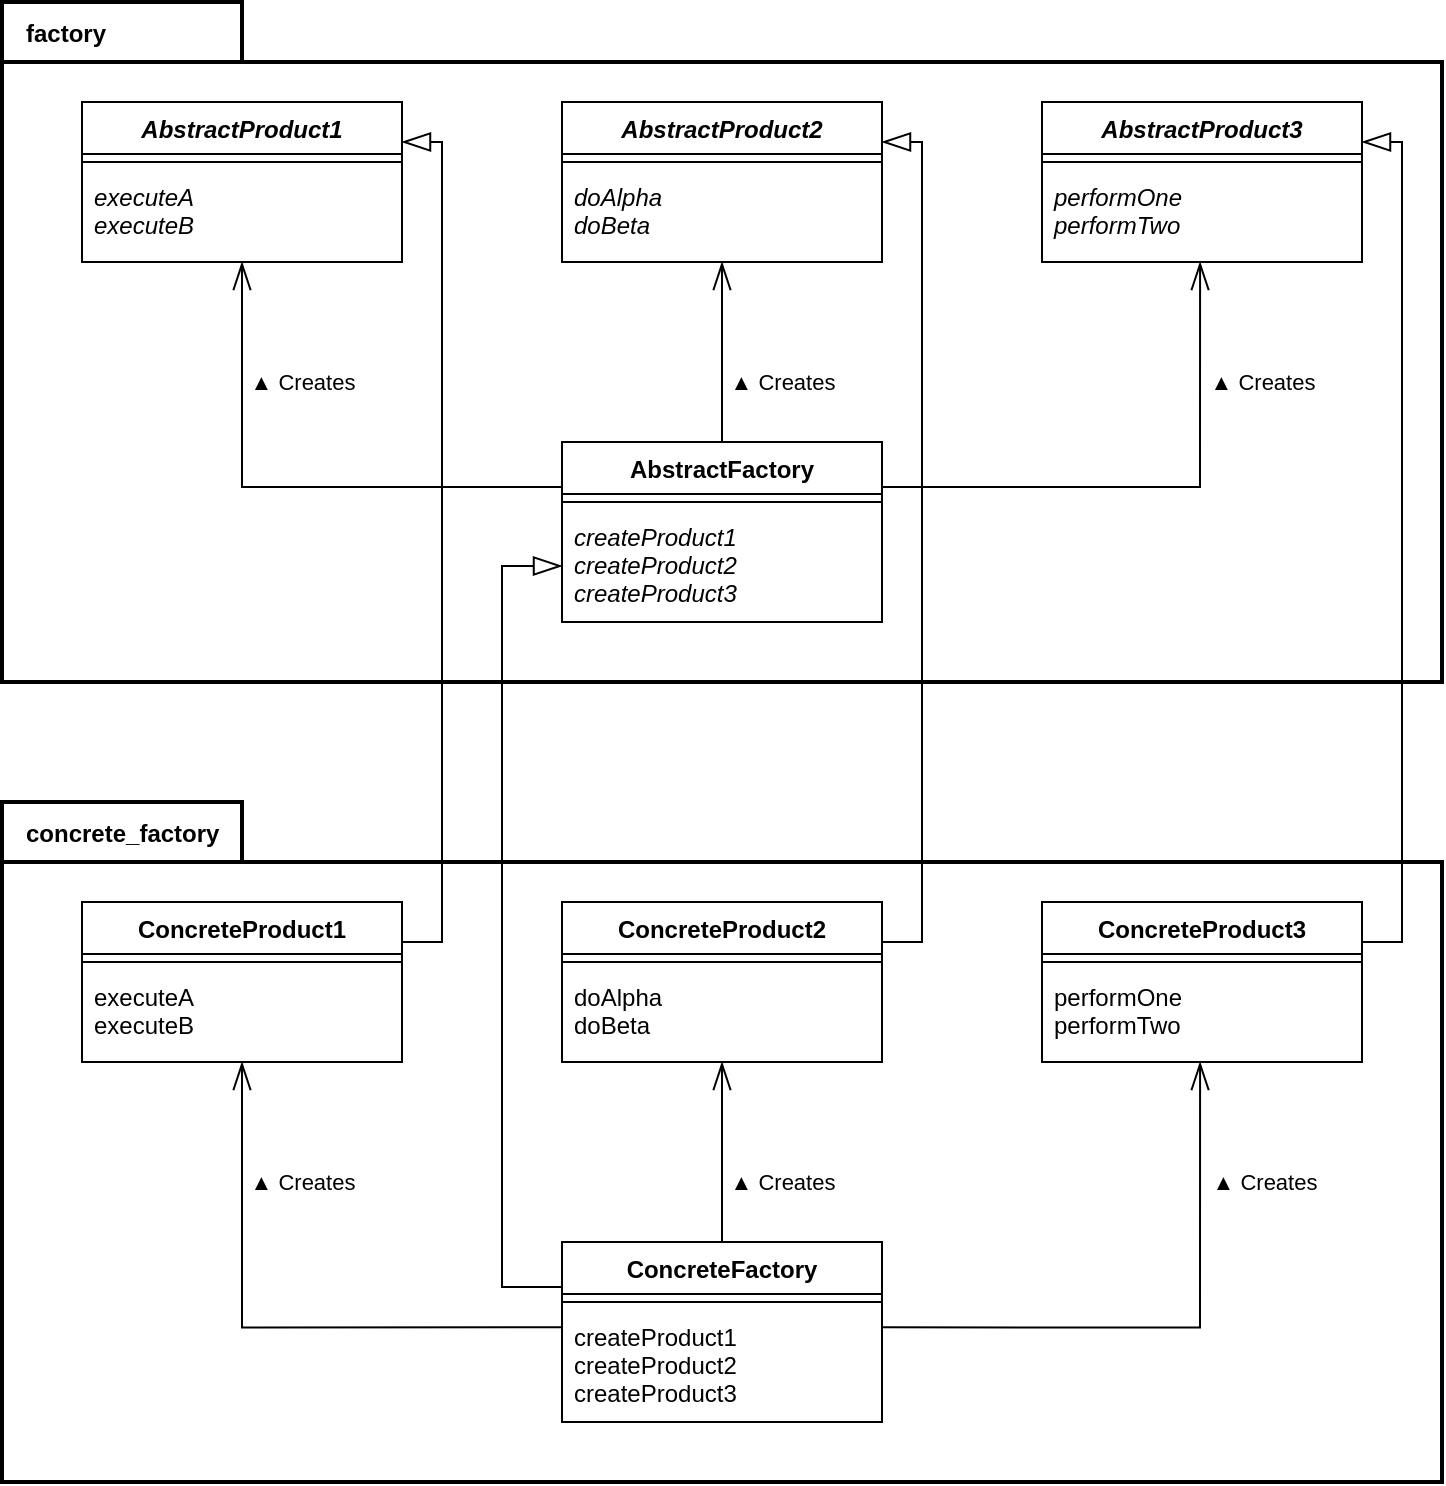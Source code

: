 <mxfile version="13.7.3" type="device"><diagram id="PVC77NldWkYGg6qXfYap" name="Page-1"><mxGraphModel dx="1188" dy="754" grid="1" gridSize="10" guides="1" tooltips="1" connect="1" arrows="1" fold="1" page="1" pageScale="1" pageWidth="850" pageHeight="1100" math="0" shadow="0"><root><mxCell id="0"/><mxCell id="1" parent="0"/><mxCell id="N_CFjkAVDAATaDKL99LU-1" value="factory" style="shape=folder;fontStyle=1;spacingTop=2;tabWidth=120;tabHeight=30;tabPosition=left;html=1;labelBackgroundColor=none;fillColor=none;strokeWidth=2;align=left;verticalAlign=top;spacingLeft=10;" vertex="1" parent="1"><mxGeometry x="70" y="80" width="720" height="340" as="geometry"/></mxCell><mxCell id="N_CFjkAVDAATaDKL99LU-4" value="AbstractProduct2" style="swimlane;fontStyle=3;align=center;verticalAlign=top;childLayout=stackLayout;horizontal=1;startSize=26;horizontalStack=0;resizeParent=1;resizeParentMax=0;resizeLast=0;collapsible=1;marginBottom=0;labelBackgroundColor=none;strokeColor=#000000;strokeWidth=1;fillColor=none;fontColor=#000000;" vertex="1" parent="1"><mxGeometry x="350" y="130" width="160" height="80" as="geometry"/></mxCell><mxCell id="N_CFjkAVDAATaDKL99LU-6" value="" style="line;strokeWidth=1;fillColor=none;align=left;verticalAlign=middle;spacingTop=-1;spacingLeft=3;spacingRight=3;rotatable=0;labelPosition=right;points=[];portConstraint=eastwest;" vertex="1" parent="N_CFjkAVDAATaDKL99LU-4"><mxGeometry y="26" width="160" height="8" as="geometry"/></mxCell><mxCell id="N_CFjkAVDAATaDKL99LU-7" value="doAlpha&#10;doBeta" style="text;strokeColor=none;fillColor=none;align=left;verticalAlign=top;spacingLeft=4;spacingRight=4;overflow=hidden;rotatable=0;points=[[0,0.5],[1,0.5]];portConstraint=eastwest;fontStyle=2" vertex="1" parent="N_CFjkAVDAATaDKL99LU-4"><mxGeometry y="34" width="160" height="46" as="geometry"/></mxCell><mxCell id="N_CFjkAVDAATaDKL99LU-8" value="AbstractProduct1" style="swimlane;fontStyle=3;align=center;verticalAlign=top;childLayout=stackLayout;horizontal=1;startSize=26;horizontalStack=0;resizeParent=1;resizeParentMax=0;resizeLast=0;collapsible=1;marginBottom=0;labelBackgroundColor=none;strokeColor=#000000;strokeWidth=1;fillColor=none;fontColor=#000000;" vertex="1" parent="1"><mxGeometry x="110" y="130" width="160" height="80" as="geometry"/></mxCell><mxCell id="N_CFjkAVDAATaDKL99LU-9" value="" style="line;strokeWidth=1;fillColor=none;align=left;verticalAlign=middle;spacingTop=-1;spacingLeft=3;spacingRight=3;rotatable=0;labelPosition=right;points=[];portConstraint=eastwest;" vertex="1" parent="N_CFjkAVDAATaDKL99LU-8"><mxGeometry y="26" width="160" height="8" as="geometry"/></mxCell><mxCell id="N_CFjkAVDAATaDKL99LU-10" value="executeA&#10;executeB" style="text;strokeColor=none;fillColor=none;align=left;verticalAlign=top;spacingLeft=4;spacingRight=4;overflow=hidden;rotatable=0;points=[[0,0.5],[1,0.5]];portConstraint=eastwest;fontStyle=2" vertex="1" parent="N_CFjkAVDAATaDKL99LU-8"><mxGeometry y="34" width="160" height="46" as="geometry"/></mxCell><mxCell id="N_CFjkAVDAATaDKL99LU-11" value="AbstractProduct3" style="swimlane;fontStyle=3;align=center;verticalAlign=top;childLayout=stackLayout;horizontal=1;startSize=26;horizontalStack=0;resizeParent=1;resizeParentMax=0;resizeLast=0;collapsible=1;marginBottom=0;labelBackgroundColor=none;strokeColor=#000000;strokeWidth=1;fillColor=none;fontColor=#000000;" vertex="1" parent="1"><mxGeometry x="590" y="130" width="160" height="80" as="geometry"/></mxCell><mxCell id="N_CFjkAVDAATaDKL99LU-12" value="" style="line;strokeWidth=1;fillColor=none;align=left;verticalAlign=middle;spacingTop=-1;spacingLeft=3;spacingRight=3;rotatable=0;labelPosition=right;points=[];portConstraint=eastwest;" vertex="1" parent="N_CFjkAVDAATaDKL99LU-11"><mxGeometry y="26" width="160" height="8" as="geometry"/></mxCell><mxCell id="N_CFjkAVDAATaDKL99LU-13" value="performOne&#10;performTwo" style="text;strokeColor=none;fillColor=none;align=left;verticalAlign=top;spacingLeft=4;spacingRight=4;overflow=hidden;rotatable=0;points=[[0,0.5],[1,0.5]];portConstraint=eastwest;fontStyle=2" vertex="1" parent="N_CFjkAVDAATaDKL99LU-11"><mxGeometry y="34" width="160" height="46" as="geometry"/></mxCell><mxCell id="N_CFjkAVDAATaDKL99LU-18" style="edgeStyle=orthogonalEdgeStyle;rounded=0;orthogonalLoop=1;jettySize=auto;html=1;exitX=0;exitY=0.25;exitDx=0;exitDy=0;labelBackgroundColor=none;startArrow=none;startFill=0;startSize=12;endArrow=openThin;endFill=0;endSize=12;fontColor=#000000;entryX=0.5;entryY=1;entryDx=0;entryDy=0;entryPerimeter=0;" edge="1" parent="1" source="N_CFjkAVDAATaDKL99LU-14" target="N_CFjkAVDAATaDKL99LU-10"><mxGeometry relative="1" as="geometry"/></mxCell><mxCell id="N_CFjkAVDAATaDKL99LU-23" value="▲ Creates" style="edgeLabel;html=1;align=center;verticalAlign=middle;resizable=0;points=[];fontColor=#000000;labelBackgroundColor=none;" vertex="1" connectable="0" parent="N_CFjkAVDAATaDKL99LU-18"><mxGeometry x="0.174" y="-44" relative="1" as="geometry"><mxPoint x="-14" y="-52.5" as="offset"/></mxGeometry></mxCell><mxCell id="N_CFjkAVDAATaDKL99LU-19" style="edgeStyle=orthogonalEdgeStyle;rounded=0;orthogonalLoop=1;jettySize=auto;html=1;exitX=0.5;exitY=0;exitDx=0;exitDy=0;entryX=0.5;entryY=1;entryDx=0;entryDy=0;entryPerimeter=0;labelBackgroundColor=none;startArrow=none;startFill=0;startSize=12;endArrow=openThin;endFill=0;endSize=12;strokeColor=#000000;fontColor=#000000;" edge="1" parent="1" source="N_CFjkAVDAATaDKL99LU-14" target="N_CFjkAVDAATaDKL99LU-7"><mxGeometry relative="1" as="geometry"/></mxCell><mxCell id="N_CFjkAVDAATaDKL99LU-22" value="▲ Creates" style="edgeLabel;html=1;align=center;verticalAlign=middle;resizable=0;points=[];fontColor=#000000;labelBackgroundColor=none;" vertex="1" connectable="0" parent="N_CFjkAVDAATaDKL99LU-19"><mxGeometry x="-0.378" relative="1" as="geometry"><mxPoint x="30" y="-2" as="offset"/></mxGeometry></mxCell><mxCell id="N_CFjkAVDAATaDKL99LU-20" style="edgeStyle=orthogonalEdgeStyle;rounded=0;orthogonalLoop=1;jettySize=auto;html=1;exitX=1;exitY=0.25;exitDx=0;exitDy=0;entryX=0.494;entryY=1;entryDx=0;entryDy=0;entryPerimeter=0;labelBackgroundColor=none;startArrow=none;startFill=0;startSize=12;endArrow=openThin;endFill=0;endSize=12;strokeColor=#000000;fontColor=#000000;" edge="1" parent="1" source="N_CFjkAVDAATaDKL99LU-14" target="N_CFjkAVDAATaDKL99LU-13"><mxGeometry relative="1" as="geometry"/></mxCell><mxCell id="N_CFjkAVDAATaDKL99LU-21" value="▲ Creates" style="edgeLabel;html=1;align=center;verticalAlign=middle;resizable=0;points=[];fontColor=#000000;labelBackgroundColor=none;" vertex="1" connectable="0" parent="N_CFjkAVDAATaDKL99LU-20"><mxGeometry x="0.024" relative="1" as="geometry"><mxPoint x="51" y="-52.5" as="offset"/></mxGeometry></mxCell><mxCell id="N_CFjkAVDAATaDKL99LU-14" value="AbstractFactory" style="swimlane;fontStyle=1;align=center;verticalAlign=top;childLayout=stackLayout;horizontal=1;startSize=26;horizontalStack=0;resizeParent=1;resizeParentMax=0;resizeLast=0;collapsible=1;marginBottom=0;labelBackgroundColor=none;strokeColor=#000000;strokeWidth=1;fillColor=none;fontColor=#000000;" vertex="1" parent="1"><mxGeometry x="350" y="300" width="160" height="90" as="geometry"/></mxCell><mxCell id="N_CFjkAVDAATaDKL99LU-16" value="" style="line;strokeWidth=1;fillColor=none;align=left;verticalAlign=middle;spacingTop=-1;spacingLeft=3;spacingRight=3;rotatable=0;labelPosition=right;points=[];portConstraint=eastwest;" vertex="1" parent="N_CFjkAVDAATaDKL99LU-14"><mxGeometry y="26" width="160" height="8" as="geometry"/></mxCell><mxCell id="N_CFjkAVDAATaDKL99LU-17" value="createProduct1&#10;createProduct2&#10;createProduct3" style="text;strokeColor=none;fillColor=none;align=left;verticalAlign=top;spacingLeft=4;spacingRight=4;overflow=hidden;rotatable=0;points=[[0,0.5],[1,0.5]];portConstraint=eastwest;fontStyle=2" vertex="1" parent="N_CFjkAVDAATaDKL99LU-14"><mxGeometry y="34" width="160" height="56" as="geometry"/></mxCell><mxCell id="N_CFjkAVDAATaDKL99LU-24" value="concrete_factory" style="shape=folder;fontStyle=1;spacingTop=2;tabWidth=120;tabHeight=30;tabPosition=left;html=1;labelBackgroundColor=none;fillColor=none;strokeWidth=2;align=left;verticalAlign=top;spacingLeft=10;" vertex="1" parent="1"><mxGeometry x="70" y="480" width="720" height="340" as="geometry"/></mxCell><mxCell id="N_CFjkAVDAATaDKL99LU-34" style="edgeStyle=orthogonalEdgeStyle;rounded=0;orthogonalLoop=1;jettySize=auto;html=1;exitX=0.002;exitY=0.155;exitDx=0;exitDy=0;labelBackgroundColor=none;startArrow=none;startFill=0;startSize=12;endArrow=openThin;endFill=0;endSize=12;fontColor=#000000;entryX=0.5;entryY=1;entryDx=0;entryDy=0;entryPerimeter=0;exitPerimeter=0;" edge="1" parent="1" source="N_CFjkAVDAATaDKL99LU-42" target="N_CFjkAVDAATaDKL99LU-30"><mxGeometry relative="1" as="geometry"/></mxCell><mxCell id="N_CFjkAVDAATaDKL99LU-35" value="▲ Creates" style="edgeLabel;html=1;align=center;verticalAlign=middle;resizable=0;points=[];fontColor=#000000;labelBackgroundColor=none;" vertex="1" connectable="0" parent="N_CFjkAVDAATaDKL99LU-34"><mxGeometry x="0.174" y="-44" relative="1" as="geometry"><mxPoint x="-14" y="-61.32" as="offset"/></mxGeometry></mxCell><mxCell id="N_CFjkAVDAATaDKL99LU-36" style="edgeStyle=orthogonalEdgeStyle;rounded=0;orthogonalLoop=1;jettySize=auto;html=1;exitX=0.5;exitY=0;exitDx=0;exitDy=0;entryX=0.5;entryY=1;entryDx=0;entryDy=0;entryPerimeter=0;labelBackgroundColor=none;startArrow=none;startFill=0;startSize=12;endArrow=openThin;endFill=0;endSize=12;strokeColor=#000000;fontColor=#000000;fontStyle=0" edge="1" parent="1" source="N_CFjkAVDAATaDKL99LU-40" target="N_CFjkAVDAATaDKL99LU-27"><mxGeometry relative="1" as="geometry"/></mxCell><mxCell id="N_CFjkAVDAATaDKL99LU-37" value="▲ Creates" style="edgeLabel;html=1;align=center;verticalAlign=middle;resizable=0;points=[];fontColor=#000000;labelBackgroundColor=none;fontStyle=0" vertex="1" connectable="0" parent="N_CFjkAVDAATaDKL99LU-36"><mxGeometry x="-0.378" relative="1" as="geometry"><mxPoint x="30" y="-2" as="offset"/></mxGeometry></mxCell><mxCell id="N_CFjkAVDAATaDKL99LU-38" style="edgeStyle=orthogonalEdgeStyle;rounded=0;orthogonalLoop=1;jettySize=auto;html=1;entryX=0.494;entryY=1;entryDx=0;entryDy=0;entryPerimeter=0;labelBackgroundColor=none;startArrow=none;startFill=0;startSize=12;endArrow=openThin;endFill=0;endSize=12;strokeColor=#000000;fontColor=#000000;fontStyle=0;exitX=0.997;exitY=0.155;exitDx=0;exitDy=0;exitPerimeter=0;" edge="1" parent="1" source="N_CFjkAVDAATaDKL99LU-42" target="N_CFjkAVDAATaDKL99LU-33"><mxGeometry relative="1" as="geometry"/></mxCell><mxCell id="N_CFjkAVDAATaDKL99LU-39" value="▲ Creates" style="edgeLabel;html=1;align=center;verticalAlign=middle;resizable=0;points=[];fontColor=#000000;labelBackgroundColor=none;fontStyle=0" vertex="1" connectable="0" parent="N_CFjkAVDAATaDKL99LU-38"><mxGeometry x="0.024" relative="1" as="geometry"><mxPoint x="41.31" y="-72.67" as="offset"/></mxGeometry></mxCell><mxCell id="N_CFjkAVDAATaDKL99LU-50" style="edgeStyle=orthogonalEdgeStyle;rounded=0;orthogonalLoop=1;jettySize=auto;html=1;exitX=1;exitY=0.25;exitDx=0;exitDy=0;entryX=1;entryY=0.25;entryDx=0;entryDy=0;labelBackgroundColor=none;startArrow=none;startFill=0;startSize=12;endArrow=blockThin;endFill=0;endSize=12;strokeColor=#000000;fontColor=#000000;" edge="1" parent="1" source="N_CFjkAVDAATaDKL99LU-25" target="N_CFjkAVDAATaDKL99LU-4"><mxGeometry relative="1" as="geometry"/></mxCell><mxCell id="N_CFjkAVDAATaDKL99LU-25" value="ConcreteProduct2" style="swimlane;fontStyle=1;align=center;verticalAlign=top;childLayout=stackLayout;horizontal=1;startSize=26;horizontalStack=0;resizeParent=1;resizeParentMax=0;resizeLast=0;collapsible=1;marginBottom=0;labelBackgroundColor=none;strokeColor=#000000;strokeWidth=1;fillColor=none;fontColor=#000000;" vertex="1" parent="1"><mxGeometry x="350" y="530" width="160" height="80" as="geometry"/></mxCell><mxCell id="N_CFjkAVDAATaDKL99LU-26" value="" style="line;strokeWidth=1;fillColor=none;align=left;verticalAlign=middle;spacingTop=-1;spacingLeft=3;spacingRight=3;rotatable=0;labelPosition=right;points=[];portConstraint=eastwest;fontStyle=0" vertex="1" parent="N_CFjkAVDAATaDKL99LU-25"><mxGeometry y="26" width="160" height="8" as="geometry"/></mxCell><mxCell id="N_CFjkAVDAATaDKL99LU-27" value="doAlpha&#10;doBeta" style="text;strokeColor=none;fillColor=none;align=left;verticalAlign=top;spacingLeft=4;spacingRight=4;overflow=hidden;rotatable=0;points=[[0,0.5],[1,0.5]];portConstraint=eastwest;fontStyle=0" vertex="1" parent="N_CFjkAVDAATaDKL99LU-25"><mxGeometry y="34" width="160" height="46" as="geometry"/></mxCell><mxCell id="N_CFjkAVDAATaDKL99LU-48" style="edgeStyle=orthogonalEdgeStyle;rounded=0;orthogonalLoop=1;jettySize=auto;html=1;exitX=1;exitY=0.25;exitDx=0;exitDy=0;entryX=1;entryY=0.25;entryDx=0;entryDy=0;labelBackgroundColor=none;startArrow=none;startFill=0;startSize=12;endArrow=blockThin;endFill=0;endSize=12;strokeColor=#000000;fontColor=#000000;" edge="1" parent="1" source="N_CFjkAVDAATaDKL99LU-28" target="N_CFjkAVDAATaDKL99LU-8"><mxGeometry relative="1" as="geometry"/></mxCell><mxCell id="N_CFjkAVDAATaDKL99LU-28" value="ConcreteProduct1" style="swimlane;fontStyle=1;align=center;verticalAlign=top;childLayout=stackLayout;horizontal=1;startSize=26;horizontalStack=0;resizeParent=1;resizeParentMax=0;resizeLast=0;collapsible=1;marginBottom=0;labelBackgroundColor=none;strokeColor=#000000;strokeWidth=1;fillColor=none;fontColor=#000000;" vertex="1" parent="1"><mxGeometry x="110" y="530" width="160" height="80" as="geometry"/></mxCell><mxCell id="N_CFjkAVDAATaDKL99LU-29" value="" style="line;strokeWidth=1;fillColor=none;align=left;verticalAlign=middle;spacingTop=-1;spacingLeft=3;spacingRight=3;rotatable=0;labelPosition=right;points=[];portConstraint=eastwest;" vertex="1" parent="N_CFjkAVDAATaDKL99LU-28"><mxGeometry y="26" width="160" height="8" as="geometry"/></mxCell><mxCell id="N_CFjkAVDAATaDKL99LU-30" value="executeA&#10;executeB" style="text;strokeColor=none;fillColor=none;align=left;verticalAlign=top;spacingLeft=4;spacingRight=4;overflow=hidden;rotatable=0;points=[[0,0.5],[1,0.5]];portConstraint=eastwest;fontStyle=0" vertex="1" parent="N_CFjkAVDAATaDKL99LU-28"><mxGeometry y="34" width="160" height="46" as="geometry"/></mxCell><mxCell id="N_CFjkAVDAATaDKL99LU-51" style="edgeStyle=orthogonalEdgeStyle;rounded=0;orthogonalLoop=1;jettySize=auto;html=1;exitX=1;exitY=0.25;exitDx=0;exitDy=0;entryX=1;entryY=0.25;entryDx=0;entryDy=0;labelBackgroundColor=none;startArrow=none;startFill=0;startSize=12;endArrow=blockThin;endFill=0;endSize=12;strokeColor=#000000;fontColor=#000000;" edge="1" parent="1" source="N_CFjkAVDAATaDKL99LU-31" target="N_CFjkAVDAATaDKL99LU-11"><mxGeometry relative="1" as="geometry"/></mxCell><mxCell id="N_CFjkAVDAATaDKL99LU-31" value="ConcreteProduct3" style="swimlane;fontStyle=1;align=center;verticalAlign=top;childLayout=stackLayout;horizontal=1;startSize=26;horizontalStack=0;resizeParent=1;resizeParentMax=0;resizeLast=0;collapsible=1;marginBottom=0;labelBackgroundColor=none;strokeColor=#000000;strokeWidth=1;fillColor=none;fontColor=#000000;" vertex="1" parent="1"><mxGeometry x="590" y="530" width="160" height="80" as="geometry"/></mxCell><mxCell id="N_CFjkAVDAATaDKL99LU-32" value="" style="line;strokeWidth=1;fillColor=none;align=left;verticalAlign=middle;spacingTop=-1;spacingLeft=3;spacingRight=3;rotatable=0;labelPosition=right;points=[];portConstraint=eastwest;fontStyle=0" vertex="1" parent="N_CFjkAVDAATaDKL99LU-31"><mxGeometry y="26" width="160" height="8" as="geometry"/></mxCell><mxCell id="N_CFjkAVDAATaDKL99LU-33" value="performOne&#10;performTwo" style="text;strokeColor=none;fillColor=none;align=left;verticalAlign=top;spacingLeft=4;spacingRight=4;overflow=hidden;rotatable=0;points=[[0,0.5],[1,0.5]];portConstraint=eastwest;fontStyle=0" vertex="1" parent="N_CFjkAVDAATaDKL99LU-31"><mxGeometry y="34" width="160" height="46" as="geometry"/></mxCell><mxCell id="N_CFjkAVDAATaDKL99LU-49" style="edgeStyle=orthogonalEdgeStyle;rounded=0;orthogonalLoop=1;jettySize=auto;html=1;exitX=0;exitY=0.25;exitDx=0;exitDy=0;entryX=0;entryY=0.5;entryDx=0;entryDy=0;labelBackgroundColor=none;startArrow=none;startFill=0;startSize=12;endArrow=blockThin;endFill=0;endSize=12;strokeColor=#000000;fontColor=#000000;" edge="1" parent="1" source="N_CFjkAVDAATaDKL99LU-40" target="N_CFjkAVDAATaDKL99LU-17"><mxGeometry relative="1" as="geometry"/></mxCell><mxCell id="N_CFjkAVDAATaDKL99LU-40" value="ConcreteFactory" style="swimlane;fontStyle=1;align=center;verticalAlign=top;childLayout=stackLayout;horizontal=1;startSize=26;horizontalStack=0;resizeParent=1;resizeParentMax=0;resizeLast=0;collapsible=1;marginBottom=0;labelBackgroundColor=none;strokeColor=#000000;strokeWidth=1;fillColor=none;fontColor=#000000;" vertex="1" parent="1"><mxGeometry x="350" y="700" width="160" height="90" as="geometry"/></mxCell><mxCell id="N_CFjkAVDAATaDKL99LU-41" value="" style="line;strokeWidth=1;fillColor=none;align=left;verticalAlign=middle;spacingTop=-1;spacingLeft=3;spacingRight=3;rotatable=0;labelPosition=right;points=[];portConstraint=eastwest;fontStyle=0" vertex="1" parent="N_CFjkAVDAATaDKL99LU-40"><mxGeometry y="26" width="160" height="8" as="geometry"/></mxCell><mxCell id="N_CFjkAVDAATaDKL99LU-42" value="createProduct1&#10;createProduct2&#10;createProduct3" style="text;strokeColor=none;fillColor=none;align=left;verticalAlign=top;spacingLeft=4;spacingRight=4;overflow=hidden;rotatable=0;points=[[0,0.5],[1,0.5]];portConstraint=eastwest;fontStyle=0" vertex="1" parent="N_CFjkAVDAATaDKL99LU-40"><mxGeometry y="34" width="160" height="56" as="geometry"/></mxCell></root></mxGraphModel></diagram></mxfile>